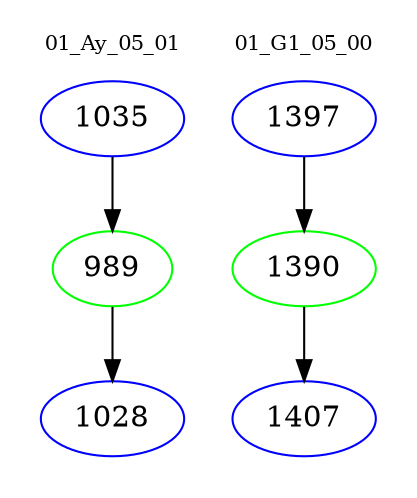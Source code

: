 digraph{
subgraph cluster_0 {
color = white
label = "01_Ay_05_01";
fontsize=10;
T0_1035 [label="1035", color="blue"]
T0_1035 -> T0_989 [color="black"]
T0_989 [label="989", color="green"]
T0_989 -> T0_1028 [color="black"]
T0_1028 [label="1028", color="blue"]
}
subgraph cluster_1 {
color = white
label = "01_G1_05_00";
fontsize=10;
T1_1397 [label="1397", color="blue"]
T1_1397 -> T1_1390 [color="black"]
T1_1390 [label="1390", color="green"]
T1_1390 -> T1_1407 [color="black"]
T1_1407 [label="1407", color="blue"]
}
}
